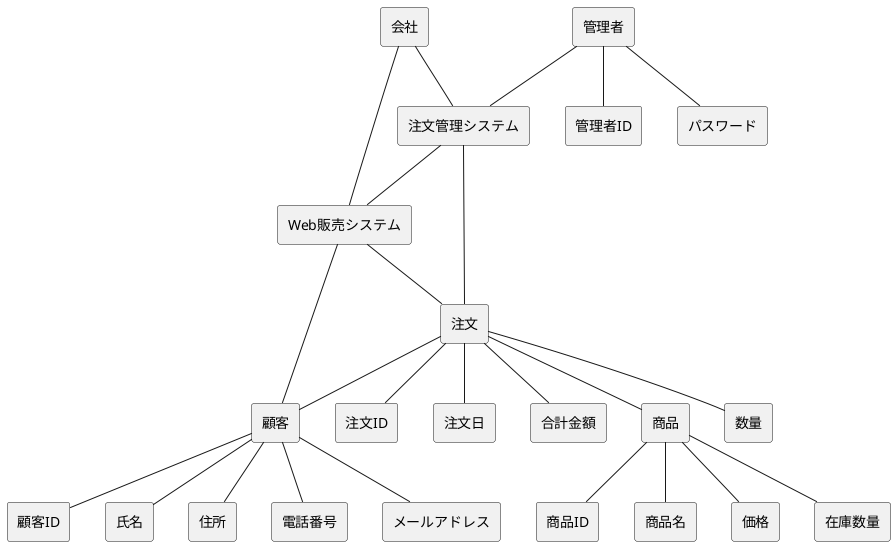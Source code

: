 @startuml Robodogドメインモデル図
skinparam componentStyle rectangle

' 
[会社] --[Web販売システム]
[会社] -- [注文管理システム]
[注文管理システム] -- [Web販売システム]
[注文管理システム] -- [注文]
[Web販売システム] -- [注文]
[管理者] -- [注文管理システム]
[顧客] -- [Web販売システム]
[顧客] -- [顧客ID]
[顧客] -- [氏名]
[顧客] -- [住所]
[顧客] -- [電話番号]
[顧客] -- [メールアドレス]
[注文] -- [注文ID]
[注文] -- [注文日]
[注文] -- [合計金額]
[商品] -- [商品ID]
[商品] -- [商品名]
[商品] -- [価格]
[商品] -- [在庫数量]
[注文] -- [顧客]
[注文] -- [商品]
[注文] -- [数量]

[管理者] -- [管理者ID]
[管理者] -- [パスワード]


@enduml